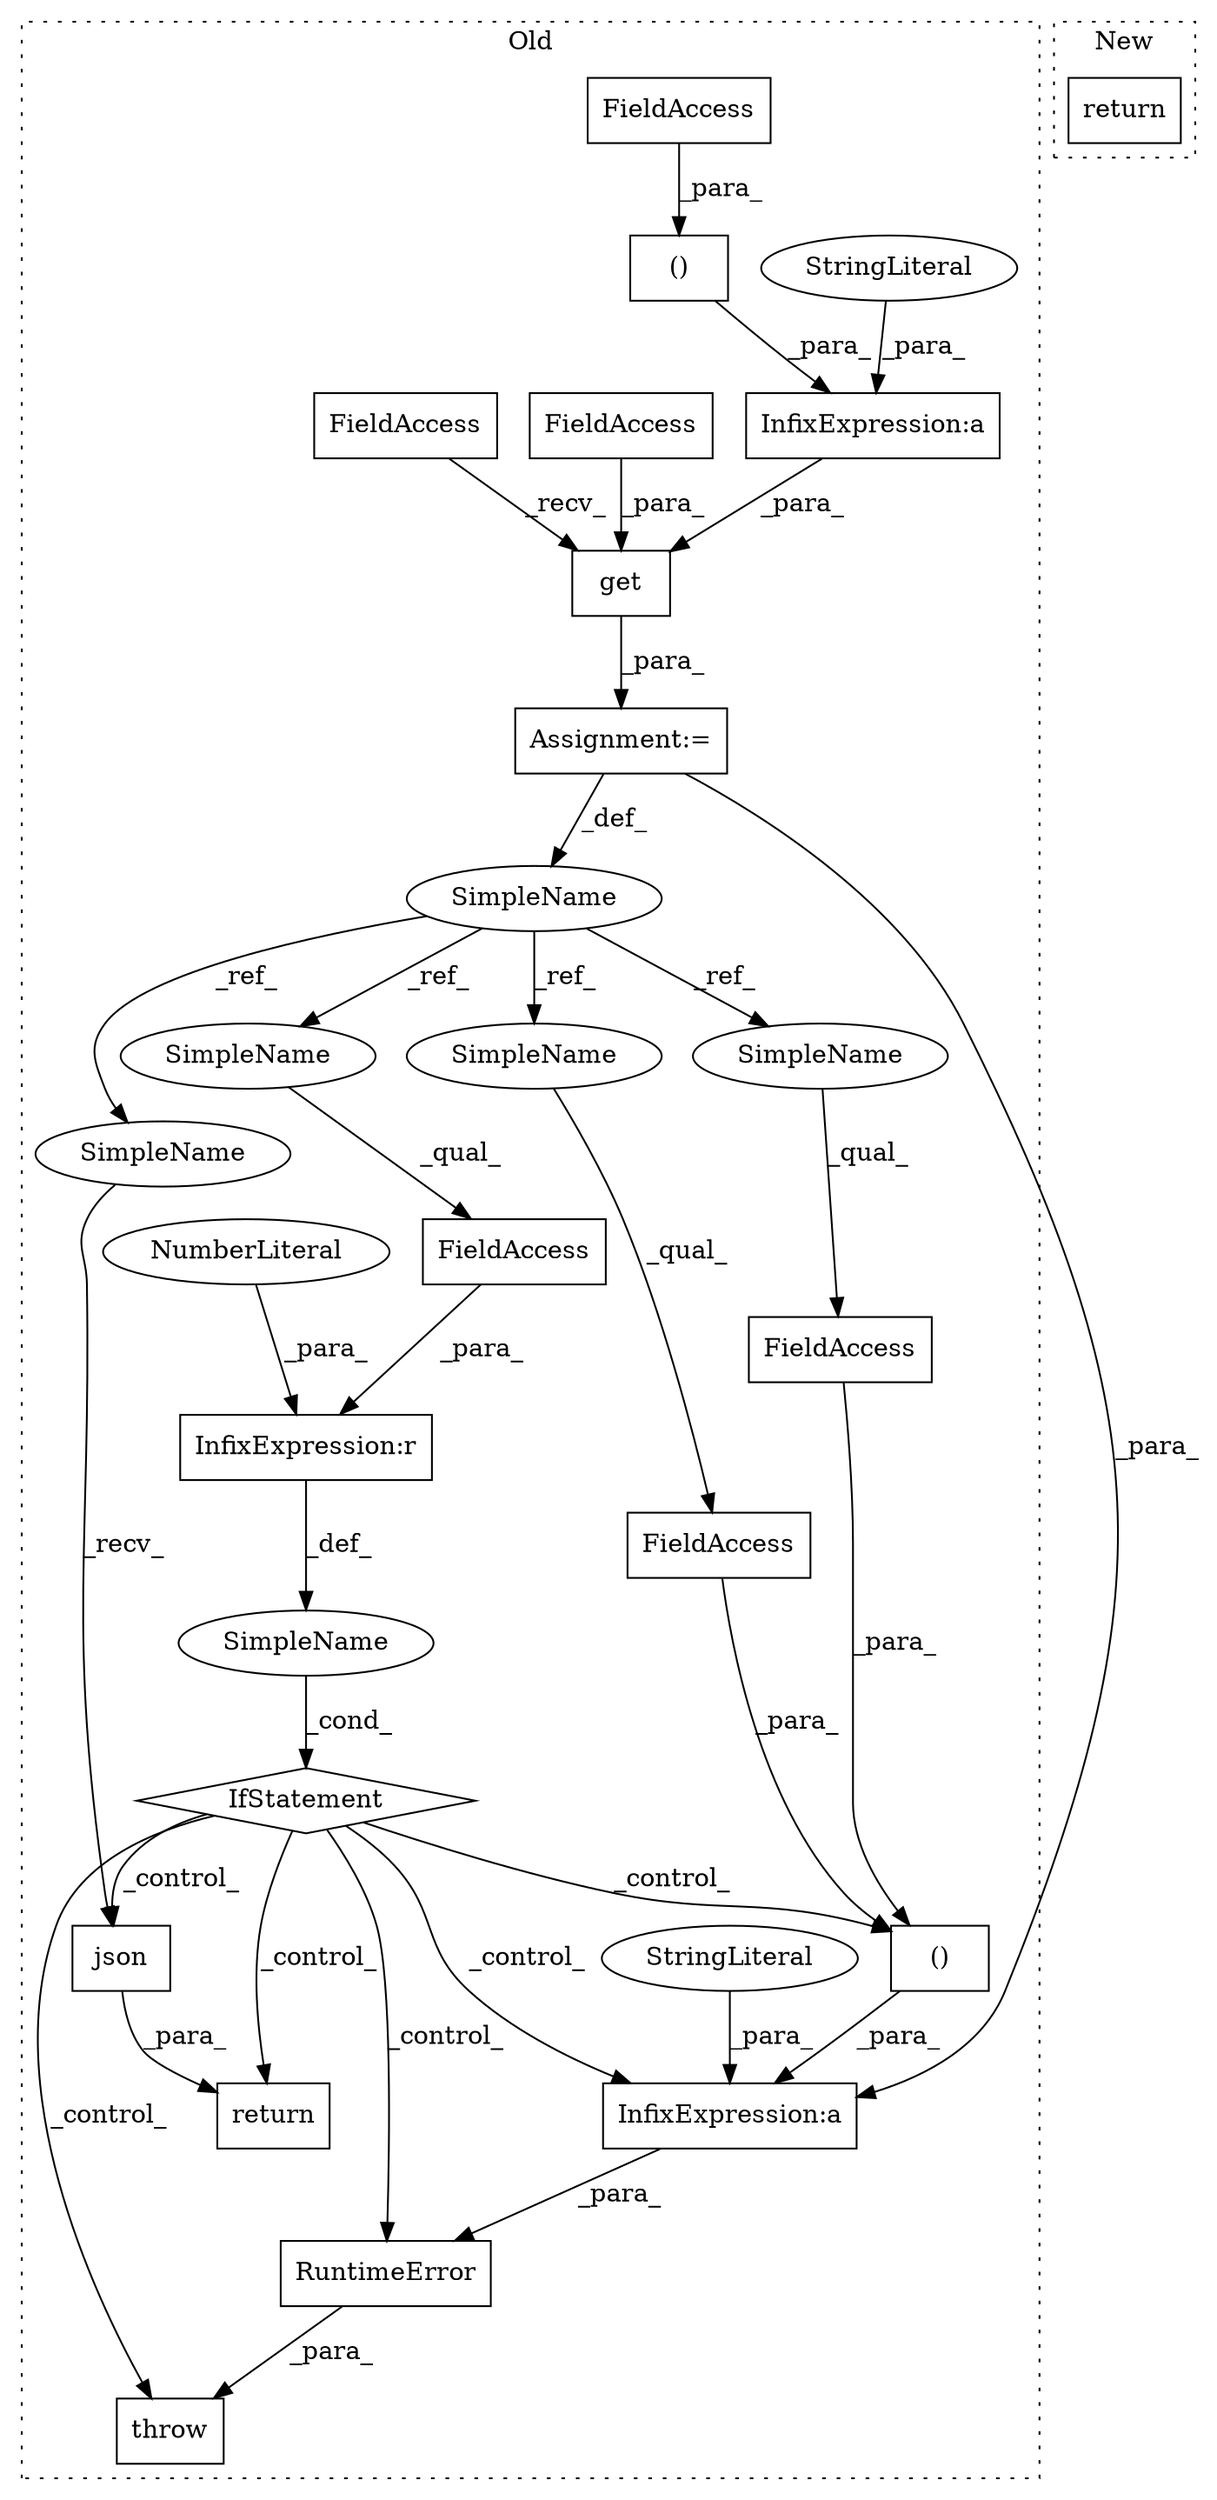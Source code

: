 digraph G {
subgraph cluster0 {
1 [label="RuntimeError" a="32" s="1856,1919" l="13,2" shape="box"];
3 [label="throw" a="53" s="1850" l="6" shape="box"];
4 [label="SimpleName" a="42" s="" l="" shape="ellipse"];
5 [label="IfStatement" a="25" s="1816,1840" l="4,2" shape="diamond"];
6 [label="return" a="41" s="1933" l="7" shape="box"];
7 [label="InfixExpression:r" a="27" s="1833" l="4" shape="box"];
8 [label="FieldAccess" a="22" s="1820" l="13" shape="box"];
9 [label="NumberLiteral" a="34" s="1837" l="3" shape="ellipse"];
10 [label="()" a="106" s="1887" l="32" shape="box"];
11 [label="InfixExpression:a" a="27" s="1740" l="8" shape="box"];
12 [label="InfixExpression:a" a="27" s="1877" l="10" shape="box"];
13 [label="StringLiteral" a="45" s="1711" l="29" shape="ellipse"];
14 [label="StringLiteral" a="45" s="1869" l="8" shape="ellipse"];
15 [label="SimpleName" a="42" s="1692" l="1" shape="ellipse"];
16 [label="FieldAccess" a="22" s="1913" l="6" shape="box"];
17 [label="FieldAccess" a="22" s="1887" l="13" shape="box"];
18 [label="json" a="32" s="1942" l="6" shape="box"];
19 [label="Assignment:=" a="7" s="1693" l="1" shape="box"];
20 [label="()" a="106" s="1748" l="40" shape="box"];
21 [label="FieldAccess" a="22" s="1748" l="8" shape="box"];
22 [label="get" a="32" s="1707,1809" l="4,1" shape="box"];
23 [label="FieldAccess" a="22" s="1797" l="12" shape="box"];
24 [label="FieldAccess" a="22" s="1694" l="12" shape="box"];
25 [label="SimpleName" a="42" s="1887" l="1" shape="ellipse"];
26 [label="SimpleName" a="42" s="1913" l="1" shape="ellipse"];
27 [label="SimpleName" a="42" s="1940" l="1" shape="ellipse"];
28 [label="SimpleName" a="42" s="1820" l="1" shape="ellipse"];
label = "Old";
style="dotted";
}
subgraph cluster1 {
2 [label="return" a="41" s="2737" l="7" shape="box"];
label = "New";
style="dotted";
}
1 -> 3 [label="_para_"];
4 -> 5 [label="_cond_"];
5 -> 12 [label="_control_"];
5 -> 1 [label="_control_"];
5 -> 3 [label="_control_"];
5 -> 6 [label="_control_"];
5 -> 10 [label="_control_"];
5 -> 18 [label="_control_"];
7 -> 4 [label="_def_"];
8 -> 7 [label="_para_"];
9 -> 7 [label="_para_"];
10 -> 12 [label="_para_"];
11 -> 22 [label="_para_"];
12 -> 1 [label="_para_"];
13 -> 11 [label="_para_"];
14 -> 12 [label="_para_"];
15 -> 25 [label="_ref_"];
15 -> 28 [label="_ref_"];
15 -> 27 [label="_ref_"];
15 -> 26 [label="_ref_"];
16 -> 10 [label="_para_"];
17 -> 10 [label="_para_"];
18 -> 6 [label="_para_"];
19 -> 15 [label="_def_"];
19 -> 12 [label="_para_"];
20 -> 11 [label="_para_"];
21 -> 20 [label="_para_"];
22 -> 19 [label="_para_"];
23 -> 22 [label="_para_"];
24 -> 22 [label="_recv_"];
25 -> 17 [label="_qual_"];
26 -> 16 [label="_qual_"];
27 -> 18 [label="_recv_"];
28 -> 8 [label="_qual_"];
}